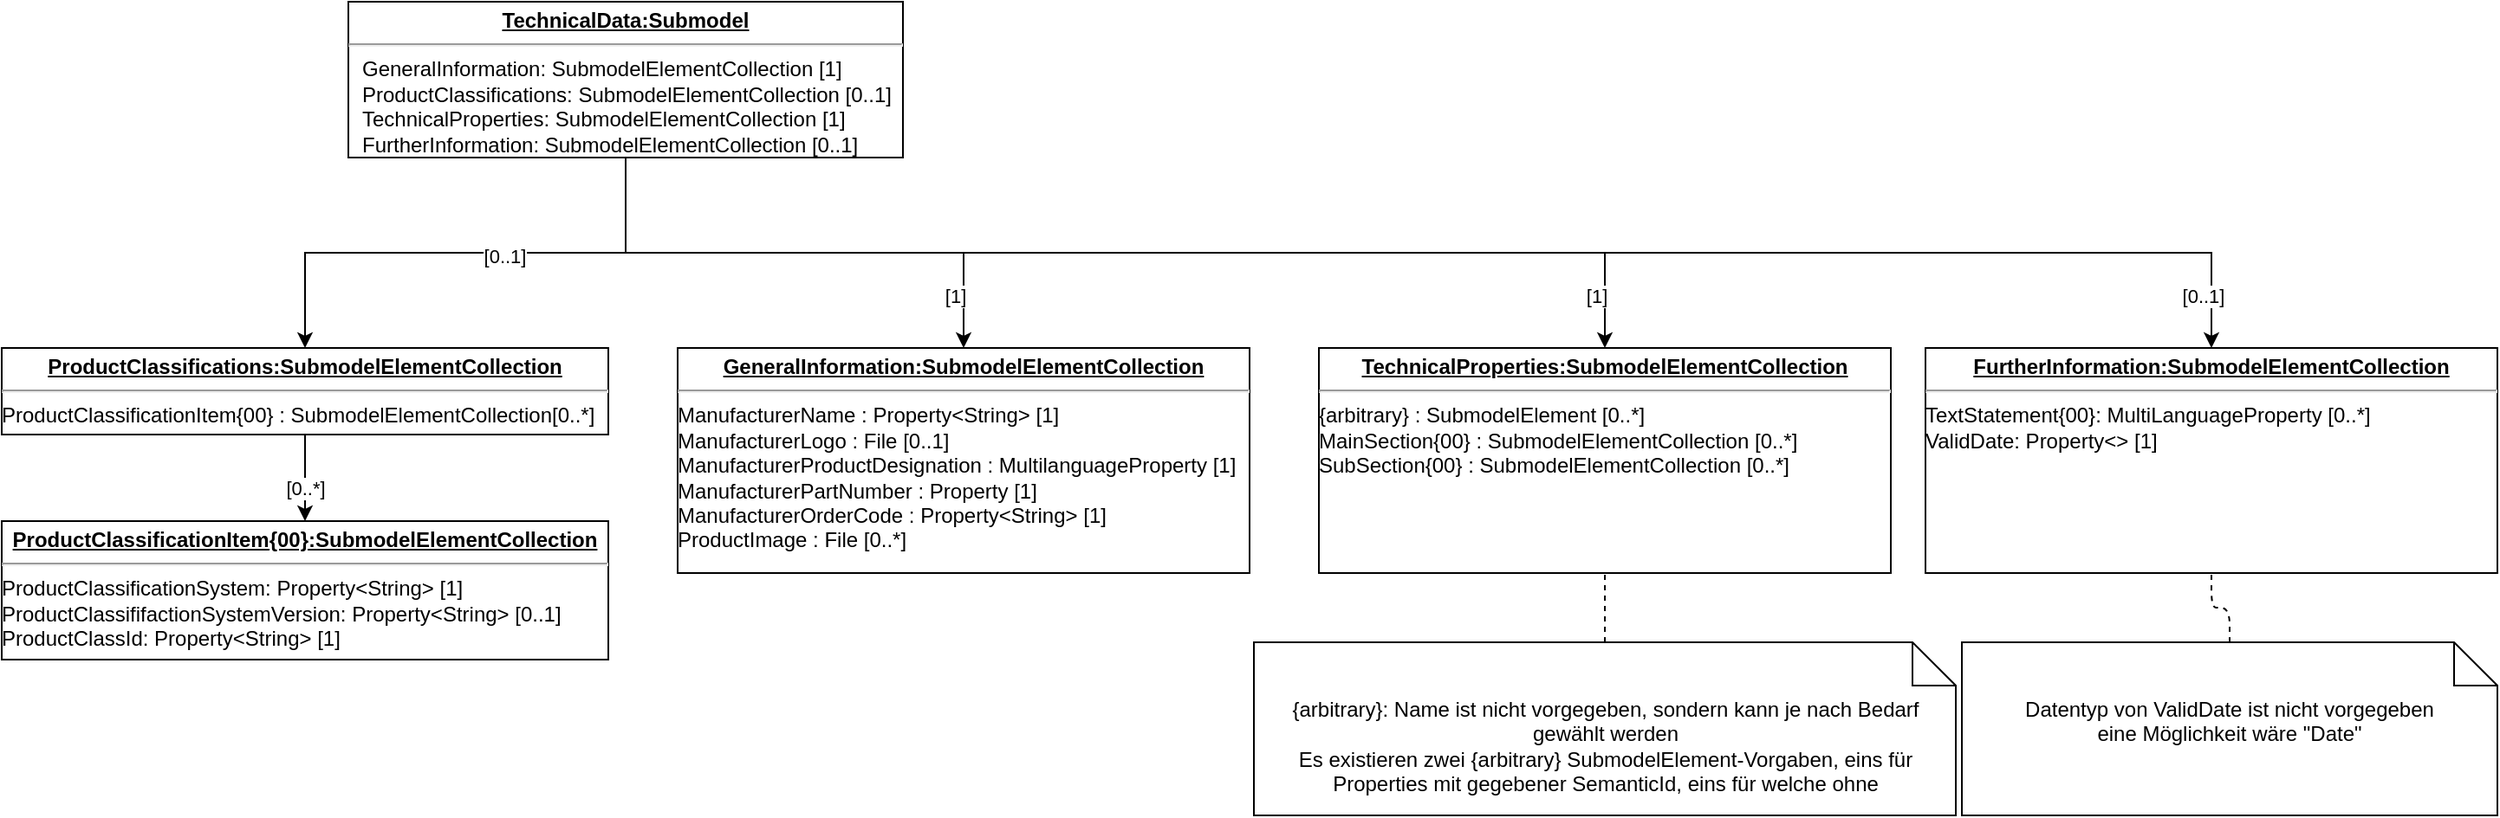 <mxfile version="13.10.0" type="github">
  <diagram id="LOZXMUCH9rTvnQsDgAjs" name="Page-1">
    <mxGraphModel dx="854" dy="404" grid="1" gridSize="10" guides="1" tooltips="1" connect="1" arrows="1" fold="1" page="1" pageScale="1" pageWidth="827" pageHeight="1169" math="0" shadow="0">
      <root>
        <mxCell id="0" />
        <mxCell id="1" parent="0" />
        <mxCell id="JSMg2LDfkCpK5-ybNOtz-7" style="edgeStyle=orthogonalEdgeStyle;rounded=0;orthogonalLoop=1;jettySize=auto;html=1;exitX=0.5;exitY=1;exitDx=0;exitDy=0;entryX=0.5;entryY=0;entryDx=0;entryDy=0;" parent="1" source="JSMg2LDfkCpK5-ybNOtz-1" target="JSMg2LDfkCpK5-ybNOtz-2" edge="1">
          <mxGeometry relative="1" as="geometry" />
        </mxCell>
        <mxCell id="JSMg2LDfkCpK5-ybNOtz-10" value="[1]" style="edgeLabel;html=1;align=center;verticalAlign=middle;resizable=0;points=[];" parent="JSMg2LDfkCpK5-ybNOtz-7" vertex="1" connectable="0">
          <mxGeometry x="-0.253" y="-4" relative="1" as="geometry">
            <mxPoint x="131" y="21" as="offset" />
          </mxGeometry>
        </mxCell>
        <mxCell id="JSMg2LDfkCpK5-ybNOtz-8" style="edgeStyle=orthogonalEdgeStyle;rounded=0;orthogonalLoop=1;jettySize=auto;html=1;exitX=0.5;exitY=1;exitDx=0;exitDy=0;entryX=0.5;entryY=0;entryDx=0;entryDy=0;" parent="1" source="JSMg2LDfkCpK5-ybNOtz-1" target="JSMg2LDfkCpK5-ybNOtz-5" edge="1">
          <mxGeometry relative="1" as="geometry" />
        </mxCell>
        <mxCell id="JSMg2LDfkCpK5-ybNOtz-11" value="&lt;div&gt;[0..1]&lt;/div&gt;" style="edgeLabel;html=1;align=center;verticalAlign=middle;resizable=0;points=[];" parent="JSMg2LDfkCpK5-ybNOtz-8" vertex="1" connectable="0">
          <mxGeometry x="-0.152" y="2" relative="1" as="geometry">
            <mxPoint as="offset" />
          </mxGeometry>
        </mxCell>
        <mxCell id="JSMg2LDfkCpK5-ybNOtz-17" style="edgeStyle=orthogonalEdgeStyle;rounded=0;orthogonalLoop=1;jettySize=auto;html=1;exitX=0.5;exitY=1;exitDx=0;exitDy=0;entryX=0.5;entryY=0;entryDx=0;entryDy=0;" parent="1" source="JSMg2LDfkCpK5-ybNOtz-1" target="JSMg2LDfkCpK5-ybNOtz-13" edge="1">
          <mxGeometry relative="1" as="geometry" />
        </mxCell>
        <mxCell id="JSMg2LDfkCpK5-ybNOtz-18" value="[1]" style="edgeLabel;html=1;align=center;verticalAlign=middle;resizable=0;points=[];" parent="JSMg2LDfkCpK5-ybNOtz-17" vertex="1" connectable="0">
          <mxGeometry x="0.615" relative="1" as="geometry">
            <mxPoint x="70" y="25" as="offset" />
          </mxGeometry>
        </mxCell>
        <mxCell id="JSMg2LDfkCpK5-ybNOtz-19" style="edgeStyle=orthogonalEdgeStyle;rounded=0;orthogonalLoop=1;jettySize=auto;html=1;exitX=0.5;exitY=1;exitDx=0;exitDy=0;entryX=0.5;entryY=0;entryDx=0;entryDy=0;" parent="1" source="JSMg2LDfkCpK5-ybNOtz-1" target="JSMg2LDfkCpK5-ybNOtz-14" edge="1">
          <mxGeometry relative="1" as="geometry" />
        </mxCell>
        <mxCell id="JSMg2LDfkCpK5-ybNOtz-20" value="&lt;div&gt;[0..1]&lt;/div&gt;" style="edgeLabel;html=1;align=center;verticalAlign=middle;resizable=0;points=[];" parent="JSMg2LDfkCpK5-ybNOtz-19" vertex="1" connectable="0">
          <mxGeometry x="0.815" y="2" relative="1" as="geometry">
            <mxPoint x="35" y="27" as="offset" />
          </mxGeometry>
        </mxCell>
        <mxCell id="JSMg2LDfkCpK5-ybNOtz-1" value="&lt;p style=&quot;margin: 0px ; margin-top: 4px ; text-align: center ; text-decoration: underline&quot;&gt;&lt;b&gt;TechnicalData:Submodel&lt;/b&gt;&lt;/p&gt;&lt;hr&gt;&lt;p style=&quot;margin: 0px ; margin-left: 8px&quot;&gt;GeneralInformation: SubmodelElementCollection [1]&lt;br&gt;&lt;/p&gt;&lt;p style=&quot;margin: 0px ; margin-left: 8px&quot;&gt;ProductClassifications: SubmodelElementCollection [0..1]&lt;br&gt;&lt;/p&gt;&lt;p style=&quot;margin: 0px ; margin-left: 8px&quot;&gt;TechnicalProperties: SubmodelElementCollection [1]&lt;br&gt;&lt;/p&gt;&lt;p style=&quot;margin: 0px ; margin-left: 8px&quot;&gt;FurtherInformation: SubmodelElementCollection [0..1]&lt;br&gt;&lt;/p&gt;" style="verticalAlign=top;align=left;overflow=fill;fontSize=12;fontFamily=Helvetica;html=1;" parent="1" vertex="1">
          <mxGeometry x="310" y="70" width="320" height="90" as="geometry" />
        </mxCell>
        <mxCell id="JSMg2LDfkCpK5-ybNOtz-2" value="&lt;p style=&quot;margin: 0px ; margin-top: 4px ; text-align: center ; text-decoration: underline&quot;&gt;&lt;b&gt;GeneralInformation:SubmodelElementCollection&lt;/b&gt; &lt;/p&gt;&lt;hr&gt;&lt;div&gt;ManufacturerName : Property&amp;lt;String&amp;gt; [1]&lt;/div&gt;&lt;div&gt;ManufacturerLogo : File [0..1]&lt;/div&gt;ManufacturerProductDesignation : MultilanguageProperty [1]&lt;br&gt;ManufacturerPartNumber : Property [1]&lt;br&gt;ManufacturerOrderCode : Property&amp;lt;String&amp;gt; [1]&lt;br&gt;ProductImage : File [0..*]" style="verticalAlign=top;align=left;overflow=fill;fontSize=12;fontFamily=Helvetica;html=1;" parent="1" vertex="1">
          <mxGeometry x="500" y="270" width="330" height="130" as="geometry" />
        </mxCell>
        <mxCell id="JSMg2LDfkCpK5-ybNOtz-9" style="edgeStyle=orthogonalEdgeStyle;rounded=0;orthogonalLoop=1;jettySize=auto;html=1;exitX=0.5;exitY=1;exitDx=0;exitDy=0;entryX=0.5;entryY=0;entryDx=0;entryDy=0;" parent="1" source="JSMg2LDfkCpK5-ybNOtz-5" target="JSMg2LDfkCpK5-ybNOtz-6" edge="1">
          <mxGeometry relative="1" as="geometry" />
        </mxCell>
        <mxCell id="JSMg2LDfkCpK5-ybNOtz-12" value="[0..*]" style="edgeLabel;html=1;align=center;verticalAlign=middle;resizable=0;points=[];" parent="JSMg2LDfkCpK5-ybNOtz-9" vertex="1" connectable="0">
          <mxGeometry x="0.218" relative="1" as="geometry">
            <mxPoint as="offset" />
          </mxGeometry>
        </mxCell>
        <mxCell id="JSMg2LDfkCpK5-ybNOtz-5" value="&lt;p style=&quot;margin: 0px ; margin-top: 4px ; text-align: center ; text-decoration: underline&quot;&gt;&lt;b&gt;ProductClassifications:SubmodelElementCollection&lt;/b&gt; &lt;/p&gt;&lt;hr&gt;&lt;div&gt;ProductClassificationItem{00} : SubmodelElementCollection[0..*]&lt;/div&gt;" style="verticalAlign=top;align=left;overflow=fill;fontSize=12;fontFamily=Helvetica;html=1;" parent="1" vertex="1">
          <mxGeometry x="110" y="270" width="350" height="50" as="geometry" />
        </mxCell>
        <mxCell id="JSMg2LDfkCpK5-ybNOtz-6" value="&lt;p style=&quot;margin: 0px ; margin-top: 4px ; text-align: center ; text-decoration: underline&quot;&gt;&lt;b&gt;ProductClassificationItem{00}:SubmodelElementCollection&lt;/b&gt; &lt;/p&gt;&lt;hr&gt;&lt;div&gt;ProductClassificationSystem: Property&amp;lt;String&amp;gt; [1]&lt;/div&gt;&lt;div&gt;ProductClassififactionSystemVersion: Property&amp;lt;String&amp;gt; [0..1]&lt;/div&gt;&lt;div&gt;ProductClassId: Property&amp;lt;String&amp;gt; [1]&lt;br&gt;&lt;/div&gt;" style="verticalAlign=top;align=left;overflow=fill;fontSize=12;fontFamily=Helvetica;html=1;" parent="1" vertex="1">
          <mxGeometry x="110" y="370" width="350" height="80" as="geometry" />
        </mxCell>
        <mxCell id="JSMg2LDfkCpK5-ybNOtz-13" value="&lt;p style=&quot;margin: 0px ; margin-top: 4px ; text-align: center ; text-decoration: underline&quot;&gt;&lt;b&gt;TechnicalProperties:SubmodelElementCollection&lt;/b&gt; &lt;/p&gt;&lt;hr&gt;&lt;div&gt;{arbitrary} : SubmodelElement [0..*]&lt;/div&gt;&lt;div&gt;MainSection{00} : SubmodelElementCollection [0..*]&lt;/div&gt;&lt;div&gt;SubSection{00} : SubmodelElementCollection [0..*]&lt;br&gt;&lt;/div&gt;&lt;div&gt;&lt;br&gt;&lt;/div&gt;" style="verticalAlign=top;align=left;overflow=fill;fontSize=12;fontFamily=Helvetica;html=1;" parent="1" vertex="1">
          <mxGeometry x="870" y="270" width="330" height="130" as="geometry" />
        </mxCell>
        <mxCell id="JSMg2LDfkCpK5-ybNOtz-14" value="&lt;p style=&quot;margin: 0px ; margin-top: 4px ; text-align: center ; text-decoration: underline&quot;&gt;&lt;b&gt;FurtherInformation:SubmodelElementCollection&lt;/b&gt; &lt;/p&gt;&lt;hr&gt;&lt;div&gt;TextStatement{00}: MultiLanguageProperty [0..*]&lt;/div&gt;&lt;div&gt;ValidDate: Property&amp;lt;&amp;gt; [1]&lt;br&gt;&lt;/div&gt;&lt;div&gt;&lt;br&gt;&lt;/div&gt;" style="verticalAlign=top;align=left;overflow=fill;fontSize=12;fontFamily=Helvetica;html=1;" parent="1" vertex="1">
          <mxGeometry x="1220" y="270" width="330" height="130" as="geometry" />
        </mxCell>
        <mxCell id="JSMg2LDfkCpK5-ybNOtz-15" value="&lt;div&gt;{arbitrary}: Name ist nicht vorgegeben, sondern kann je nach Bedarf gewählt werden&lt;/div&gt;&lt;div&gt;Es existieren zwei {arbitrary} SubmodelElement-Vorgaben, eins für Properties mit gegebener SemanticId, eins für welche ohne&lt;br&gt;&lt;/div&gt;" style="shape=note2;boundedLbl=1;whiteSpace=wrap;html=1;size=25;verticalAlign=top;align=center;" parent="1" vertex="1">
          <mxGeometry x="832.5" y="440" width="405" height="100" as="geometry" />
        </mxCell>
        <mxCell id="1MPD8Sa-97pu1-lE3-MR-1" value="&lt;div&gt;Datentyp von ValidDate ist nicht vorgegeben&lt;/div&gt;&lt;div&gt;eine Möglichkeit wäre &quot;Date&quot;&lt;br&gt;&lt;/div&gt;" style="shape=note2;boundedLbl=1;whiteSpace=wrap;html=1;size=25;verticalAlign=top;align=center;" vertex="1" parent="1">
          <mxGeometry x="1241" y="440" width="309" height="100" as="geometry" />
        </mxCell>
        <mxCell id="1MPD8Sa-97pu1-lE3-MR-3" value="" style="endArrow=none;dashed=1;html=1;entryX=0.5;entryY=1;entryDx=0;entryDy=0;exitX=0.5;exitY=0;exitDx=0;exitDy=0;exitPerimeter=0;" edge="1" parent="1" source="JSMg2LDfkCpK5-ybNOtz-15" target="JSMg2LDfkCpK5-ybNOtz-13">
          <mxGeometry width="50" height="50" relative="1" as="geometry">
            <mxPoint x="760" y="600" as="sourcePoint" />
            <mxPoint x="810" y="550" as="targetPoint" />
          </mxGeometry>
        </mxCell>
        <mxCell id="1MPD8Sa-97pu1-lE3-MR-4" value="" style="endArrow=none;dashed=1;html=1;edgeStyle=orthogonalEdgeStyle;" edge="1" parent="1" source="1MPD8Sa-97pu1-lE3-MR-1" target="JSMg2LDfkCpK5-ybNOtz-14">
          <mxGeometry width="50" height="50" relative="1" as="geometry">
            <mxPoint x="1380" y="440" as="sourcePoint" />
            <mxPoint x="1380" y="400" as="targetPoint" />
          </mxGeometry>
        </mxCell>
      </root>
    </mxGraphModel>
  </diagram>
</mxfile>
